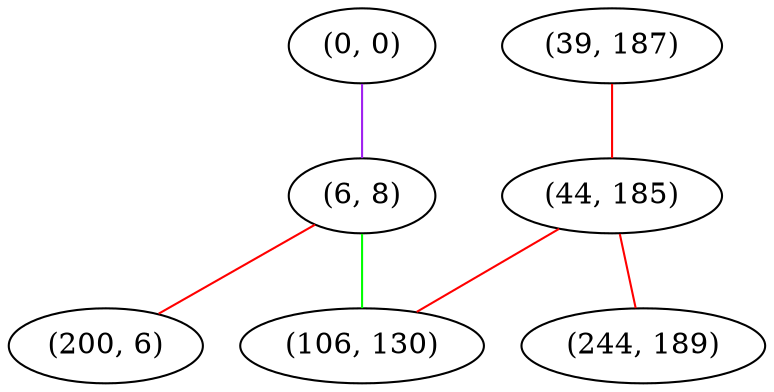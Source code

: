 graph "" {
"(0, 0)";
"(6, 8)";
"(39, 187)";
"(44, 185)";
"(244, 189)";
"(200, 6)";
"(106, 130)";
"(0, 0)" -- "(6, 8)"  [color=purple, key=0, weight=4];
"(6, 8)" -- "(200, 6)"  [color=red, key=0, weight=1];
"(6, 8)" -- "(106, 130)"  [color=green, key=0, weight=2];
"(39, 187)" -- "(44, 185)"  [color=red, key=0, weight=1];
"(44, 185)" -- "(244, 189)"  [color=red, key=0, weight=1];
"(44, 185)" -- "(106, 130)"  [color=red, key=0, weight=1];
}
